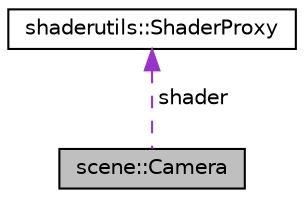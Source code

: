 digraph "scene::Camera"
{
  edge [fontname="Helvetica",fontsize="10",labelfontname="Helvetica",labelfontsize="10"];
  node [fontname="Helvetica",fontsize="10",shape=record];
  Node1 [label="scene::Camera",height=0.2,width=0.4,color="black", fillcolor="grey75", style="filled", fontcolor="black"];
  Node2 -> Node1 [dir="back",color="darkorchid3",fontsize="10",style="dashed",label=" shader" ,fontname="Helvetica"];
  Node2 [label="shaderutils::ShaderProxy",height=0.2,width=0.4,color="black", fillcolor="white", style="filled",URL="$classshaderutils_1_1_shader_proxy.html"];
}
